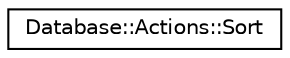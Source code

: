 digraph "Graphical Class Hierarchy"
{
 // LATEX_PDF_SIZE
  edge [fontname="Helvetica",fontsize="10",labelfontname="Helvetica",labelfontsize="10"];
  node [fontname="Helvetica",fontsize="10",shape=record];
  rankdir="LR";
  Node0 [label="Database::Actions::Sort",height=0.2,width=0.4,color="black", fillcolor="white", style="filled",URL="$struct_database_1_1_actions_1_1_sort.html",tooltip=" "];
}
